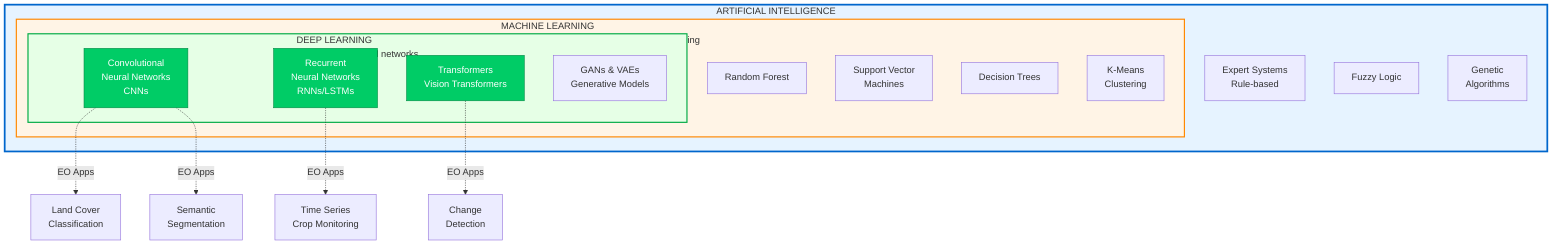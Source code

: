 graph TB
    subgraph AI["ARTIFICIAL INTELLIGENCE<br/>Creating intelligent machines"]
        subgraph ML["MACHINE LEARNING<br/>Learning from data without explicit programming"]
            subgraph DL["DEEP LEARNING<br/>Multi-layered neural networks"]
                DL1[Convolutional<br/>Neural Networks<br/>CNNs]
                DL2[Recurrent<br/>Neural Networks<br/>RNNs/LSTMs]
                DL3[Transformers<br/>Vision Transformers]
                DL4[GANs & VAEs<br/>Generative Models]
            end
            ML1[Random Forest]
            ML2[Support Vector<br/>Machines]
            ML3[Decision Trees]
            ML4[K-Means<br/>Clustering]
        end
        AI1[Expert Systems<br/>Rule-based]
        AI2[Fuzzy Logic]
        AI3[Genetic<br/>Algorithms]
    end

    DL1 -.->|EO Apps| EO1[Land Cover<br/>Classification]
    DL1 -.->|EO Apps| EO2[Semantic<br/>Segmentation]
    DL2 -.->|EO Apps| EO3[Time Series<br/>Crop Monitoring]
    DL3 -.->|EO Apps| EO4[Change<br/>Detection]

    style AI fill:#e6f3ff,stroke:#0066cc,stroke-width:3px
    style ML fill:#fff4e6,stroke:#ff8800,stroke-width:2px
    style DL fill:#e6ffe6,stroke:#00aa44,stroke-width:2px
    style DL1 fill:#00cc66,stroke:#008844,stroke-width:1px,color:#fff
    style DL2 fill:#00cc66,stroke:#008844,stroke-width:1px,color:#fff
    style DL3 fill:#00cc66,stroke:#008844,stroke-width:1px,color:#fff